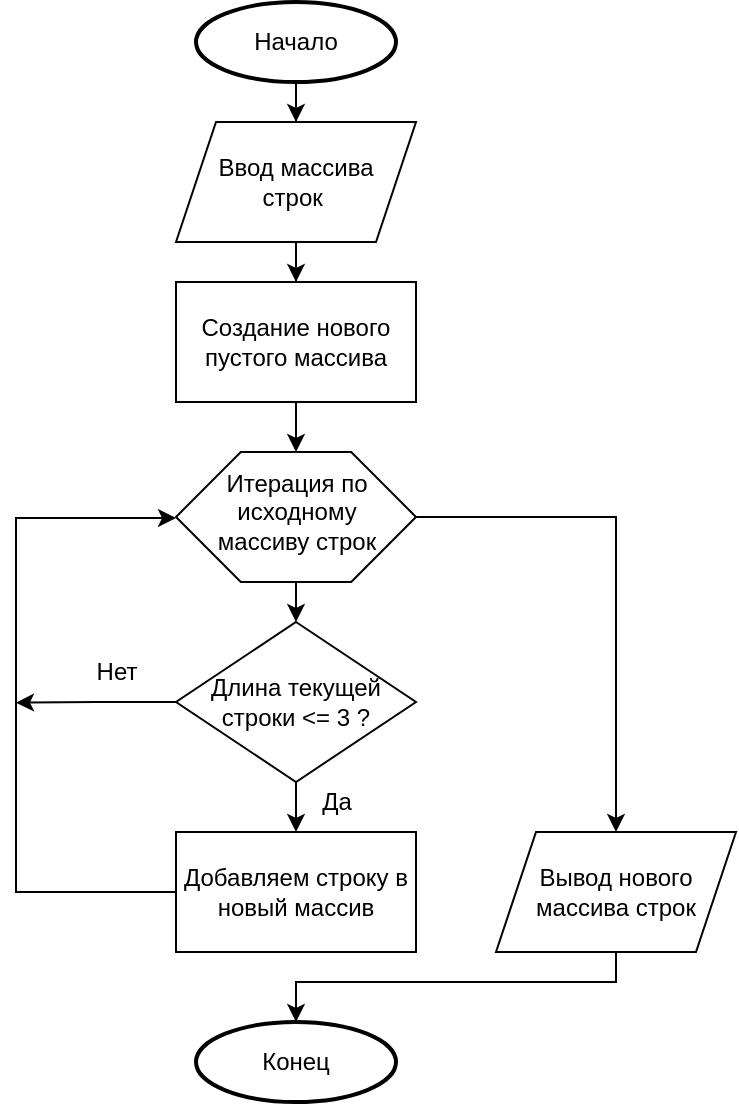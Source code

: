 <mxfile version="21.1.8" type="github">
  <diagram name="Страница 1" id="9wcpC3PyzUsAPd4qOMOV">
    <mxGraphModel dx="1050" dy="549" grid="1" gridSize="10" guides="1" tooltips="1" connect="1" arrows="1" fold="1" page="1" pageScale="1" pageWidth="1654" pageHeight="1169" math="0" shadow="0">
      <root>
        <mxCell id="0" />
        <mxCell id="1" parent="0" />
        <mxCell id="bcbi_4sSIgUIlSKfILoc-11" value="" style="edgeStyle=orthogonalEdgeStyle;rounded=0;orthogonalLoop=1;jettySize=auto;html=1;" edge="1" parent="1" source="bcbi_4sSIgUIlSKfILoc-5" target="bcbi_4sSIgUIlSKfILoc-10">
          <mxGeometry relative="1" as="geometry" />
        </mxCell>
        <mxCell id="bcbi_4sSIgUIlSKfILoc-5" value="Ввод массива&lt;br&gt;строк&amp;nbsp;" style="shape=parallelogram;perimeter=parallelogramPerimeter;whiteSpace=wrap;html=1;fixedSize=1;" vertex="1" parent="1">
          <mxGeometry x="480" y="410" width="120" height="60" as="geometry" />
        </mxCell>
        <mxCell id="bcbi_4sSIgUIlSKfILoc-9" value="" style="edgeStyle=orthogonalEdgeStyle;rounded=0;orthogonalLoop=1;jettySize=auto;html=1;" edge="1" parent="1" source="bcbi_4sSIgUIlSKfILoc-7" target="bcbi_4sSIgUIlSKfILoc-5">
          <mxGeometry relative="1" as="geometry" />
        </mxCell>
        <mxCell id="bcbi_4sSIgUIlSKfILoc-7" value="Начало" style="strokeWidth=2;html=1;shape=mxgraph.flowchart.start_1;whiteSpace=wrap;" vertex="1" parent="1">
          <mxGeometry x="490" y="350" width="100" height="40" as="geometry" />
        </mxCell>
        <mxCell id="bcbi_4sSIgUIlSKfILoc-8" value="Конец" style="strokeWidth=2;html=1;shape=mxgraph.flowchart.start_1;whiteSpace=wrap;" vertex="1" parent="1">
          <mxGeometry x="490" y="860" width="100" height="40" as="geometry" />
        </mxCell>
        <mxCell id="bcbi_4sSIgUIlSKfILoc-13" style="edgeStyle=orthogonalEdgeStyle;rounded=0;orthogonalLoop=1;jettySize=auto;html=1;entryX=0.5;entryY=0;entryDx=0;entryDy=0;" edge="1" parent="1" source="bcbi_4sSIgUIlSKfILoc-10" target="bcbi_4sSIgUIlSKfILoc-17">
          <mxGeometry relative="1" as="geometry">
            <mxPoint x="540" y="570" as="targetPoint" />
          </mxGeometry>
        </mxCell>
        <mxCell id="bcbi_4sSIgUIlSKfILoc-10" value="Создание нового пустого массива" style="rounded=0;whiteSpace=wrap;html=1;" vertex="1" parent="1">
          <mxGeometry x="480" y="490" width="120" height="60" as="geometry" />
        </mxCell>
        <mxCell id="bcbi_4sSIgUIlSKfILoc-21" style="edgeStyle=orthogonalEdgeStyle;rounded=0;orthogonalLoop=1;jettySize=auto;html=1;exitX=1;exitY=0.5;exitDx=0;exitDy=0;entryX=0.5;entryY=0;entryDx=0;entryDy=0;" edge="1" parent="1" source="bcbi_4sSIgUIlSKfILoc-17" target="bcbi_4sSIgUIlSKfILoc-34">
          <mxGeometry relative="1" as="geometry">
            <mxPoint x="670" y="820" as="targetPoint" />
            <Array as="points">
              <mxPoint x="700" y="608" />
            </Array>
          </mxGeometry>
        </mxCell>
        <mxCell id="bcbi_4sSIgUIlSKfILoc-24" style="edgeStyle=orthogonalEdgeStyle;rounded=0;orthogonalLoop=1;jettySize=auto;html=1;exitX=0.5;exitY=1;exitDx=0;exitDy=0;entryX=0.5;entryY=0;entryDx=0;entryDy=0;" edge="1" parent="1" source="bcbi_4sSIgUIlSKfILoc-17" target="bcbi_4sSIgUIlSKfILoc-26">
          <mxGeometry relative="1" as="geometry">
            <mxPoint x="540" y="660" as="targetPoint" />
          </mxGeometry>
        </mxCell>
        <mxCell id="bcbi_4sSIgUIlSKfILoc-17" value="" style="verticalLabelPosition=bottom;verticalAlign=top;html=1;shape=hexagon;perimeter=hexagonPerimeter2;arcSize=6;size=0.27;" vertex="1" parent="1">
          <mxGeometry x="480" y="575" width="120" height="65" as="geometry" />
        </mxCell>
        <mxCell id="bcbi_4sSIgUIlSKfILoc-19" value="Итерация по &lt;br&gt;исходному &lt;br&gt;массиву строк" style="text;html=1;align=center;verticalAlign=middle;resizable=0;points=[];autosize=1;strokeColor=none;fillColor=none;" vertex="1" parent="1">
          <mxGeometry x="490" y="575" width="100" height="60" as="geometry" />
        </mxCell>
        <mxCell id="bcbi_4sSIgUIlSKfILoc-28" value="" style="edgeStyle=orthogonalEdgeStyle;rounded=0;orthogonalLoop=1;jettySize=auto;html=1;entryX=0.5;entryY=0;entryDx=0;entryDy=0;" edge="1" parent="1" source="bcbi_4sSIgUIlSKfILoc-26" target="bcbi_4sSIgUIlSKfILoc-29">
          <mxGeometry relative="1" as="geometry">
            <mxPoint x="540" y="760" as="targetPoint" />
          </mxGeometry>
        </mxCell>
        <mxCell id="bcbi_4sSIgUIlSKfILoc-31" style="edgeStyle=orthogonalEdgeStyle;rounded=0;orthogonalLoop=1;jettySize=auto;html=1;exitX=0;exitY=0.5;exitDx=0;exitDy=0;" edge="1" parent="1" source="bcbi_4sSIgUIlSKfILoc-26">
          <mxGeometry relative="1" as="geometry">
            <mxPoint x="400" y="700.333" as="targetPoint" />
          </mxGeometry>
        </mxCell>
        <mxCell id="bcbi_4sSIgUIlSKfILoc-26" value="Длина текущей строки &amp;lt;= 3 ?" style="rhombus;whiteSpace=wrap;html=1;" vertex="1" parent="1">
          <mxGeometry x="480" y="660" width="120" height="80" as="geometry" />
        </mxCell>
        <mxCell id="bcbi_4sSIgUIlSKfILoc-30" style="edgeStyle=orthogonalEdgeStyle;rounded=0;orthogonalLoop=1;jettySize=auto;html=1;entryX=0;entryY=0.5;entryDx=0;entryDy=0;" edge="1" parent="1" source="bcbi_4sSIgUIlSKfILoc-29" target="bcbi_4sSIgUIlSKfILoc-17">
          <mxGeometry relative="1" as="geometry">
            <Array as="points">
              <mxPoint x="400" y="795" />
              <mxPoint x="400" y="608" />
              <mxPoint x="480" y="608" />
            </Array>
          </mxGeometry>
        </mxCell>
        <mxCell id="bcbi_4sSIgUIlSKfILoc-29" value="Добавляем строку в новый массив" style="rounded=0;whiteSpace=wrap;html=1;" vertex="1" parent="1">
          <mxGeometry x="480" y="765" width="120" height="60" as="geometry" />
        </mxCell>
        <mxCell id="bcbi_4sSIgUIlSKfILoc-32" value="Да" style="text;html=1;align=center;verticalAlign=middle;resizable=0;points=[];autosize=1;strokeColor=none;fillColor=none;" vertex="1" parent="1">
          <mxGeometry x="540" y="735" width="40" height="30" as="geometry" />
        </mxCell>
        <mxCell id="bcbi_4sSIgUIlSKfILoc-33" value="Нет" style="text;html=1;align=center;verticalAlign=middle;resizable=0;points=[];autosize=1;strokeColor=none;fillColor=none;" vertex="1" parent="1">
          <mxGeometry x="430" y="670" width="40" height="30" as="geometry" />
        </mxCell>
        <mxCell id="bcbi_4sSIgUIlSKfILoc-35" style="edgeStyle=orthogonalEdgeStyle;rounded=0;orthogonalLoop=1;jettySize=auto;html=1;entryX=0.5;entryY=0;entryDx=0;entryDy=0;entryPerimeter=0;" edge="1" parent="1" source="bcbi_4sSIgUIlSKfILoc-34" target="bcbi_4sSIgUIlSKfILoc-8">
          <mxGeometry relative="1" as="geometry">
            <Array as="points">
              <mxPoint x="700" y="840" />
              <mxPoint x="540" y="840" />
            </Array>
          </mxGeometry>
        </mxCell>
        <mxCell id="bcbi_4sSIgUIlSKfILoc-34" value="Вывод нового массива строк" style="shape=parallelogram;perimeter=parallelogramPerimeter;whiteSpace=wrap;html=1;fixedSize=1;" vertex="1" parent="1">
          <mxGeometry x="640" y="765" width="120" height="60" as="geometry" />
        </mxCell>
      </root>
    </mxGraphModel>
  </diagram>
</mxfile>
